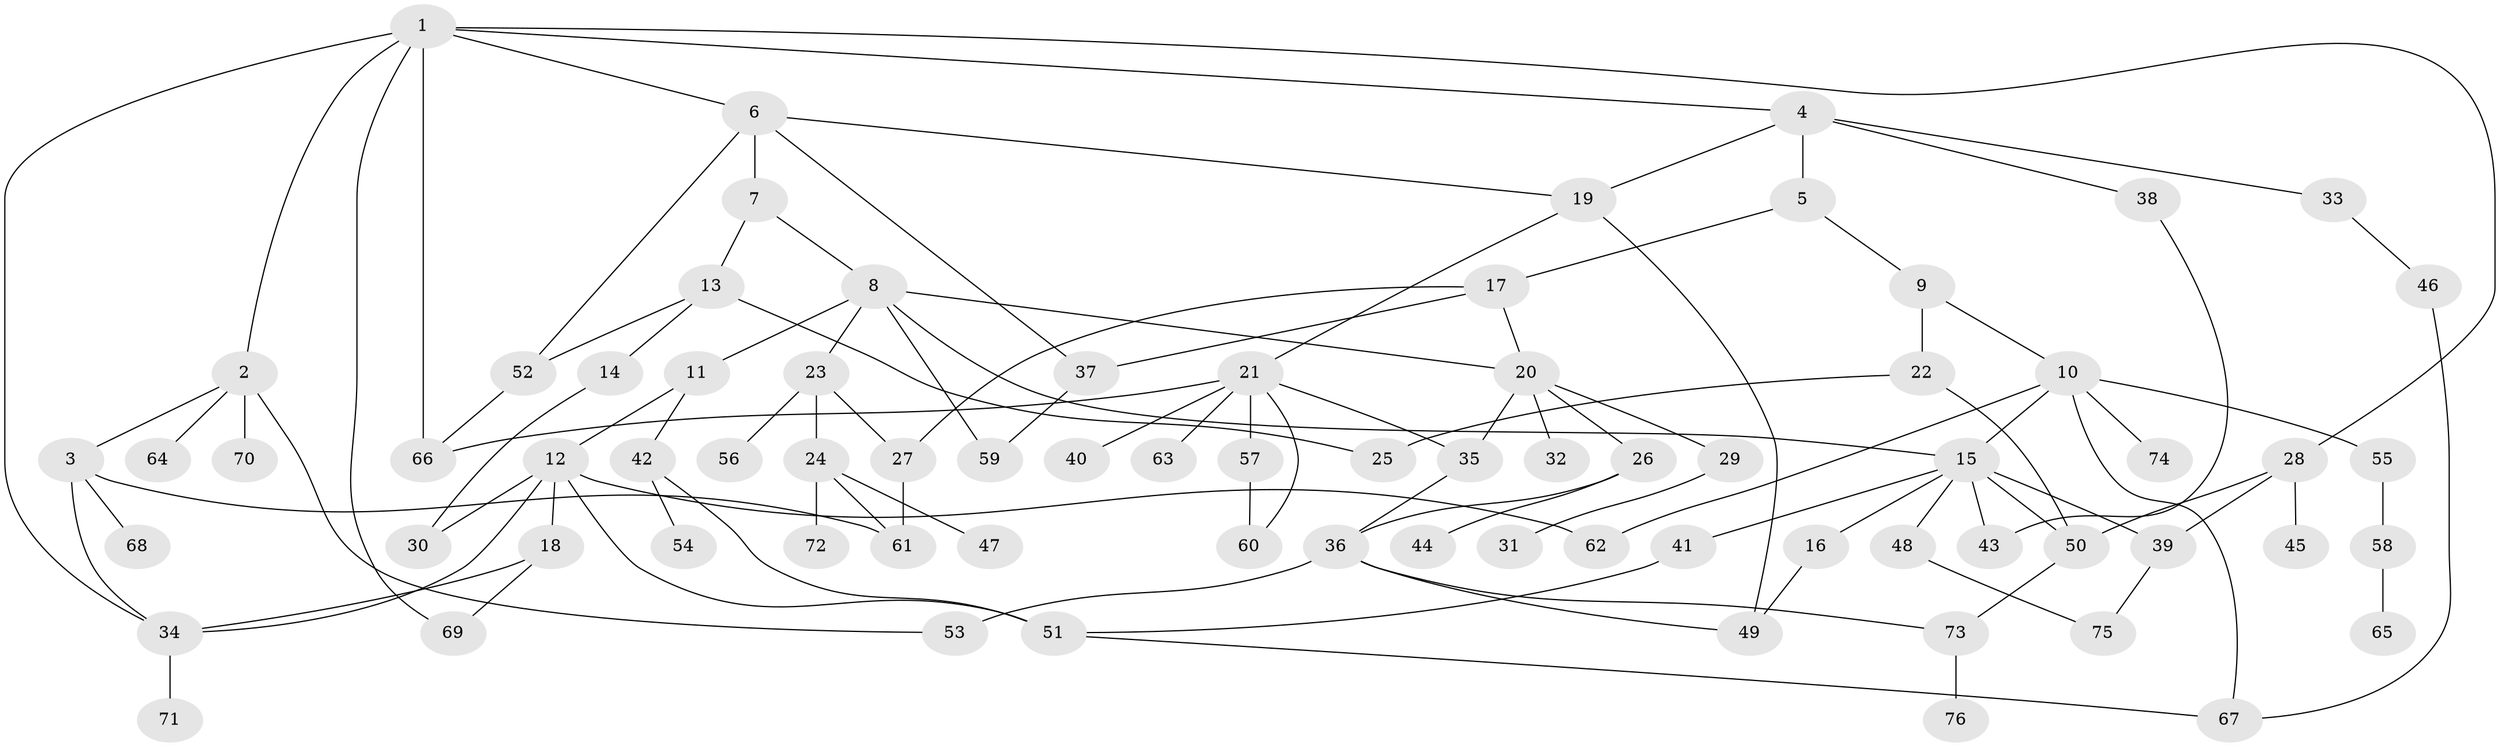 // coarse degree distribution, {7: 0.05263157894736842, 6: 0.07894736842105263, 12: 0.02631578947368421, 4: 0.23684210526315788, 2: 0.18421052631578946, 5: 0.10526315789473684, 1: 0.13157894736842105, 3: 0.18421052631578946}
// Generated by graph-tools (version 1.1) at 2025/36/03/04/25 23:36:00]
// undirected, 76 vertices, 109 edges
graph export_dot {
  node [color=gray90,style=filled];
  1;
  2;
  3;
  4;
  5;
  6;
  7;
  8;
  9;
  10;
  11;
  12;
  13;
  14;
  15;
  16;
  17;
  18;
  19;
  20;
  21;
  22;
  23;
  24;
  25;
  26;
  27;
  28;
  29;
  30;
  31;
  32;
  33;
  34;
  35;
  36;
  37;
  38;
  39;
  40;
  41;
  42;
  43;
  44;
  45;
  46;
  47;
  48;
  49;
  50;
  51;
  52;
  53;
  54;
  55;
  56;
  57;
  58;
  59;
  60;
  61;
  62;
  63;
  64;
  65;
  66;
  67;
  68;
  69;
  70;
  71;
  72;
  73;
  74;
  75;
  76;
  1 -- 2;
  1 -- 4;
  1 -- 6;
  1 -- 28;
  1 -- 34;
  1 -- 66;
  1 -- 69;
  2 -- 3;
  2 -- 64;
  2 -- 70;
  2 -- 53;
  3 -- 68;
  3 -- 61;
  3 -- 34;
  4 -- 5;
  4 -- 19;
  4 -- 33;
  4 -- 38;
  5 -- 9;
  5 -- 17;
  6 -- 7;
  6 -- 37;
  6 -- 19;
  6 -- 52;
  7 -- 8;
  7 -- 13;
  8 -- 11;
  8 -- 20;
  8 -- 23;
  8 -- 59;
  8 -- 15;
  9 -- 10;
  9 -- 22;
  10 -- 15;
  10 -- 55;
  10 -- 67;
  10 -- 74;
  10 -- 62;
  11 -- 12;
  11 -- 42;
  12 -- 18;
  12 -- 62;
  12 -- 30;
  12 -- 51;
  12 -- 34;
  13 -- 14;
  13 -- 52;
  13 -- 25;
  14 -- 30;
  15 -- 16;
  15 -- 41;
  15 -- 43;
  15 -- 48;
  15 -- 39;
  15 -- 50;
  16 -- 49;
  17 -- 27;
  17 -- 37;
  17 -- 20;
  18 -- 34;
  18 -- 69;
  19 -- 21;
  19 -- 49;
  20 -- 26;
  20 -- 29;
  20 -- 32;
  20 -- 35;
  21 -- 35;
  21 -- 40;
  21 -- 57;
  21 -- 63;
  21 -- 60;
  21 -- 66;
  22 -- 25;
  22 -- 50;
  23 -- 24;
  23 -- 56;
  23 -- 27;
  24 -- 47;
  24 -- 72;
  24 -- 61;
  26 -- 44;
  26 -- 36;
  27 -- 61;
  28 -- 39;
  28 -- 45;
  28 -- 50;
  29 -- 31;
  33 -- 46;
  34 -- 71;
  35 -- 36;
  36 -- 53;
  36 -- 73;
  36 -- 49;
  37 -- 59;
  38 -- 43;
  39 -- 75;
  41 -- 51;
  42 -- 51;
  42 -- 54;
  46 -- 67;
  48 -- 75;
  50 -- 73;
  51 -- 67;
  52 -- 66;
  55 -- 58;
  57 -- 60;
  58 -- 65;
  73 -- 76;
}
